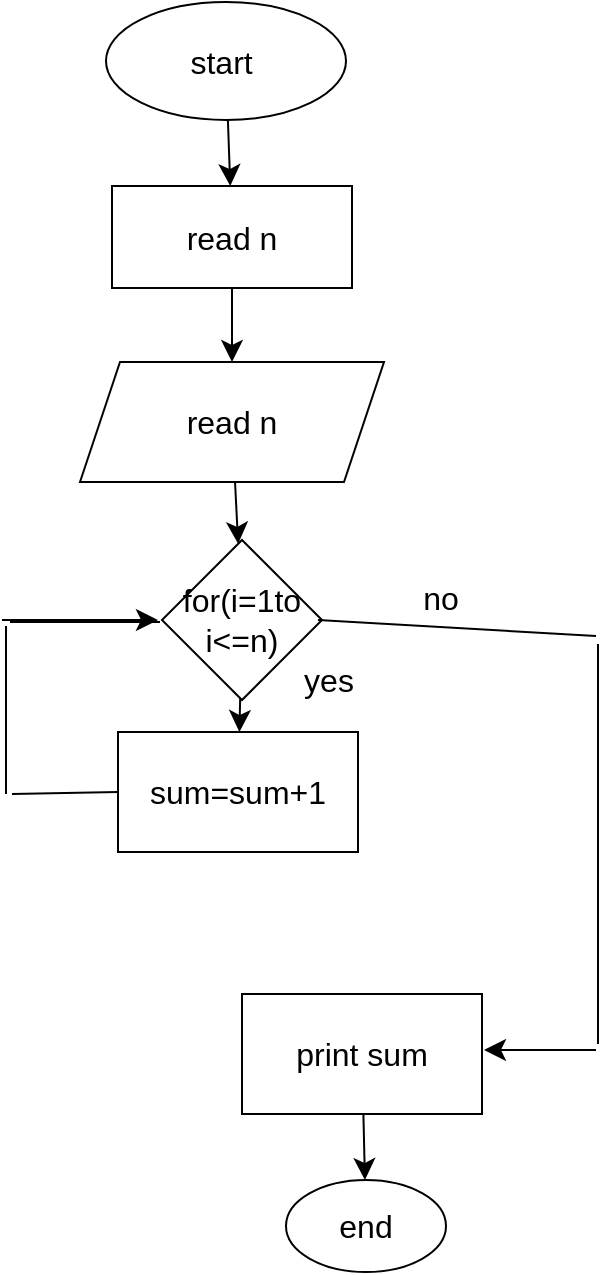 <mxfile version="22.0.8" type="google">
  <diagram name="Page-1" id="elfbh7hAorOlY0CusmZ9">
    <mxGraphModel dx="473" dy="1011" grid="0" gridSize="10" guides="1" tooltips="1" connect="1" arrows="1" fold="1" page="0" pageScale="1" pageWidth="850" pageHeight="1100" math="0" shadow="0">
      <root>
        <mxCell id="0" />
        <mxCell id="1" parent="0" />
        <mxCell id="v4YlhjPdPyAGps-uwruz-3" value="" style="edgeStyle=none;curved=1;rounded=0;orthogonalLoop=1;jettySize=auto;html=1;fontSize=12;startSize=8;endSize=8;" edge="1" parent="1" source="v4YlhjPdPyAGps-uwruz-1" target="v4YlhjPdPyAGps-uwruz-2">
          <mxGeometry relative="1" as="geometry" />
        </mxCell>
        <mxCell id="v4YlhjPdPyAGps-uwruz-1" value="start&amp;nbsp;" style="ellipse;whiteSpace=wrap;html=1;fontSize=16;" vertex="1" parent="1">
          <mxGeometry x="249" y="-32" width="120" height="59" as="geometry" />
        </mxCell>
        <mxCell id="v4YlhjPdPyAGps-uwruz-5" value="" style="edgeStyle=none;curved=1;rounded=0;orthogonalLoop=1;jettySize=auto;html=1;fontSize=12;startSize=8;endSize=8;" edge="1" parent="1" source="v4YlhjPdPyAGps-uwruz-2" target="v4YlhjPdPyAGps-uwruz-4">
          <mxGeometry relative="1" as="geometry" />
        </mxCell>
        <mxCell id="v4YlhjPdPyAGps-uwruz-2" value="read n" style="whiteSpace=wrap;html=1;fontSize=16;" vertex="1" parent="1">
          <mxGeometry x="252" y="60" width="120" height="51" as="geometry" />
        </mxCell>
        <mxCell id="v4YlhjPdPyAGps-uwruz-12" value="" style="edgeStyle=none;curved=1;rounded=0;orthogonalLoop=1;jettySize=auto;html=1;fontSize=12;startSize=8;endSize=8;" edge="1" parent="1" source="v4YlhjPdPyAGps-uwruz-4" target="v4YlhjPdPyAGps-uwruz-11">
          <mxGeometry relative="1" as="geometry" />
        </mxCell>
        <mxCell id="v4YlhjPdPyAGps-uwruz-4" value="read n" style="shape=parallelogram;perimeter=parallelogramPerimeter;whiteSpace=wrap;html=1;fixedSize=1;fontSize=16;" vertex="1" parent="1">
          <mxGeometry x="236" y="148" width="152" height="60" as="geometry" />
        </mxCell>
        <mxCell id="v4YlhjPdPyAGps-uwruz-17" value="" style="edgeStyle=none;curved=1;rounded=0;orthogonalLoop=1;jettySize=auto;html=1;fontSize=12;startSize=8;endSize=8;" edge="1" parent="1" source="v4YlhjPdPyAGps-uwruz-11" target="v4YlhjPdPyAGps-uwruz-16">
          <mxGeometry relative="1" as="geometry" />
        </mxCell>
        <mxCell id="v4YlhjPdPyAGps-uwruz-11" value="for(i=1to&lt;br&gt;i&amp;lt;=n)" style="rhombus;whiteSpace=wrap;html=1;fontSize=16;" vertex="1" parent="1">
          <mxGeometry x="277" y="237" width="80" height="80" as="geometry" />
        </mxCell>
        <mxCell id="v4YlhjPdPyAGps-uwruz-13" value="" style="endArrow=none;html=1;rounded=0;fontSize=12;startSize=8;endSize=8;curved=1;" edge="1" parent="1">
          <mxGeometry width="50" height="50" relative="1" as="geometry">
            <mxPoint x="201" y="278" as="sourcePoint" />
            <mxPoint x="276" y="278" as="targetPoint" />
          </mxGeometry>
        </mxCell>
        <mxCell id="v4YlhjPdPyAGps-uwruz-14" value="" style="endArrow=none;html=1;rounded=0;fontSize=12;startSize=8;endSize=8;curved=1;" edge="1" parent="1">
          <mxGeometry width="50" height="50" relative="1" as="geometry">
            <mxPoint x="199" y="364" as="sourcePoint" />
            <mxPoint x="199" y="280" as="targetPoint" />
          </mxGeometry>
        </mxCell>
        <mxCell id="v4YlhjPdPyAGps-uwruz-16" value="sum=sum+1" style="whiteSpace=wrap;html=1;fontSize=16;" vertex="1" parent="1">
          <mxGeometry x="255" y="333" width="120" height="60" as="geometry" />
        </mxCell>
        <mxCell id="v4YlhjPdPyAGps-uwruz-26" value="" style="edgeStyle=none;curved=1;rounded=0;orthogonalLoop=1;jettySize=auto;html=1;fontSize=12;startSize=8;endSize=8;" edge="1" parent="1" source="v4YlhjPdPyAGps-uwruz-18" target="v4YlhjPdPyAGps-uwruz-25">
          <mxGeometry relative="1" as="geometry" />
        </mxCell>
        <mxCell id="v4YlhjPdPyAGps-uwruz-18" value="print sum" style="whiteSpace=wrap;html=1;fontSize=16;" vertex="1" parent="1">
          <mxGeometry x="317" y="464" width="120" height="60" as="geometry" />
        </mxCell>
        <mxCell id="v4YlhjPdPyAGps-uwruz-20" value="" style="endArrow=classic;html=1;rounded=0;fontSize=12;startSize=8;endSize=8;curved=1;" edge="1" parent="1">
          <mxGeometry width="50" height="50" relative="1" as="geometry">
            <mxPoint x="494" y="492" as="sourcePoint" />
            <mxPoint x="438" y="492" as="targetPoint" />
          </mxGeometry>
        </mxCell>
        <mxCell id="v4YlhjPdPyAGps-uwruz-22" value="" style="endArrow=none;html=1;rounded=0;fontSize=12;startSize=8;endSize=8;curved=1;" edge="1" parent="1">
          <mxGeometry width="50" height="50" relative="1" as="geometry">
            <mxPoint x="495" y="489" as="sourcePoint" />
            <mxPoint x="495" y="289" as="targetPoint" />
          </mxGeometry>
        </mxCell>
        <mxCell id="v4YlhjPdPyAGps-uwruz-24" value="" style="endArrow=none;html=1;rounded=0;fontSize=12;startSize=8;endSize=8;curved=1;" edge="1" parent="1">
          <mxGeometry width="50" height="50" relative="1" as="geometry">
            <mxPoint x="355" y="277" as="sourcePoint" />
            <mxPoint x="494" y="285" as="targetPoint" />
          </mxGeometry>
        </mxCell>
        <mxCell id="v4YlhjPdPyAGps-uwruz-25" value="end" style="ellipse;whiteSpace=wrap;html=1;fontSize=16;" vertex="1" parent="1">
          <mxGeometry x="339" y="557" width="80" height="46" as="geometry" />
        </mxCell>
        <mxCell id="v4YlhjPdPyAGps-uwruz-27" value="" style="endArrow=classic;html=1;rounded=0;fontSize=12;startSize=8;endSize=8;curved=1;" edge="1" parent="1">
          <mxGeometry width="50" height="50" relative="1" as="geometry">
            <mxPoint x="197" y="277" as="sourcePoint" />
            <mxPoint x="275" y="277" as="targetPoint" />
          </mxGeometry>
        </mxCell>
        <mxCell id="v4YlhjPdPyAGps-uwruz-28" value="" style="endArrow=none;html=1;rounded=0;fontSize=12;startSize=8;endSize=8;curved=1;entryX=0;entryY=0.5;entryDx=0;entryDy=0;" edge="1" parent="1" target="v4YlhjPdPyAGps-uwruz-16">
          <mxGeometry width="50" height="50" relative="1" as="geometry">
            <mxPoint x="202" y="364" as="sourcePoint" />
            <mxPoint x="252" y="314" as="targetPoint" />
          </mxGeometry>
        </mxCell>
        <mxCell id="v4YlhjPdPyAGps-uwruz-29" value="no" style="text;html=1;align=center;verticalAlign=middle;resizable=0;points=[];autosize=1;strokeColor=none;fillColor=none;fontSize=16;" vertex="1" parent="1">
          <mxGeometry x="398" y="250" width="36" height="31" as="geometry" />
        </mxCell>
        <mxCell id="v4YlhjPdPyAGps-uwruz-30" value="yes" style="text;html=1;align=center;verticalAlign=middle;resizable=0;points=[];autosize=1;strokeColor=none;fillColor=none;fontSize=16;" vertex="1" parent="1">
          <mxGeometry x="338" y="291" width="43" height="31" as="geometry" />
        </mxCell>
      </root>
    </mxGraphModel>
  </diagram>
</mxfile>
